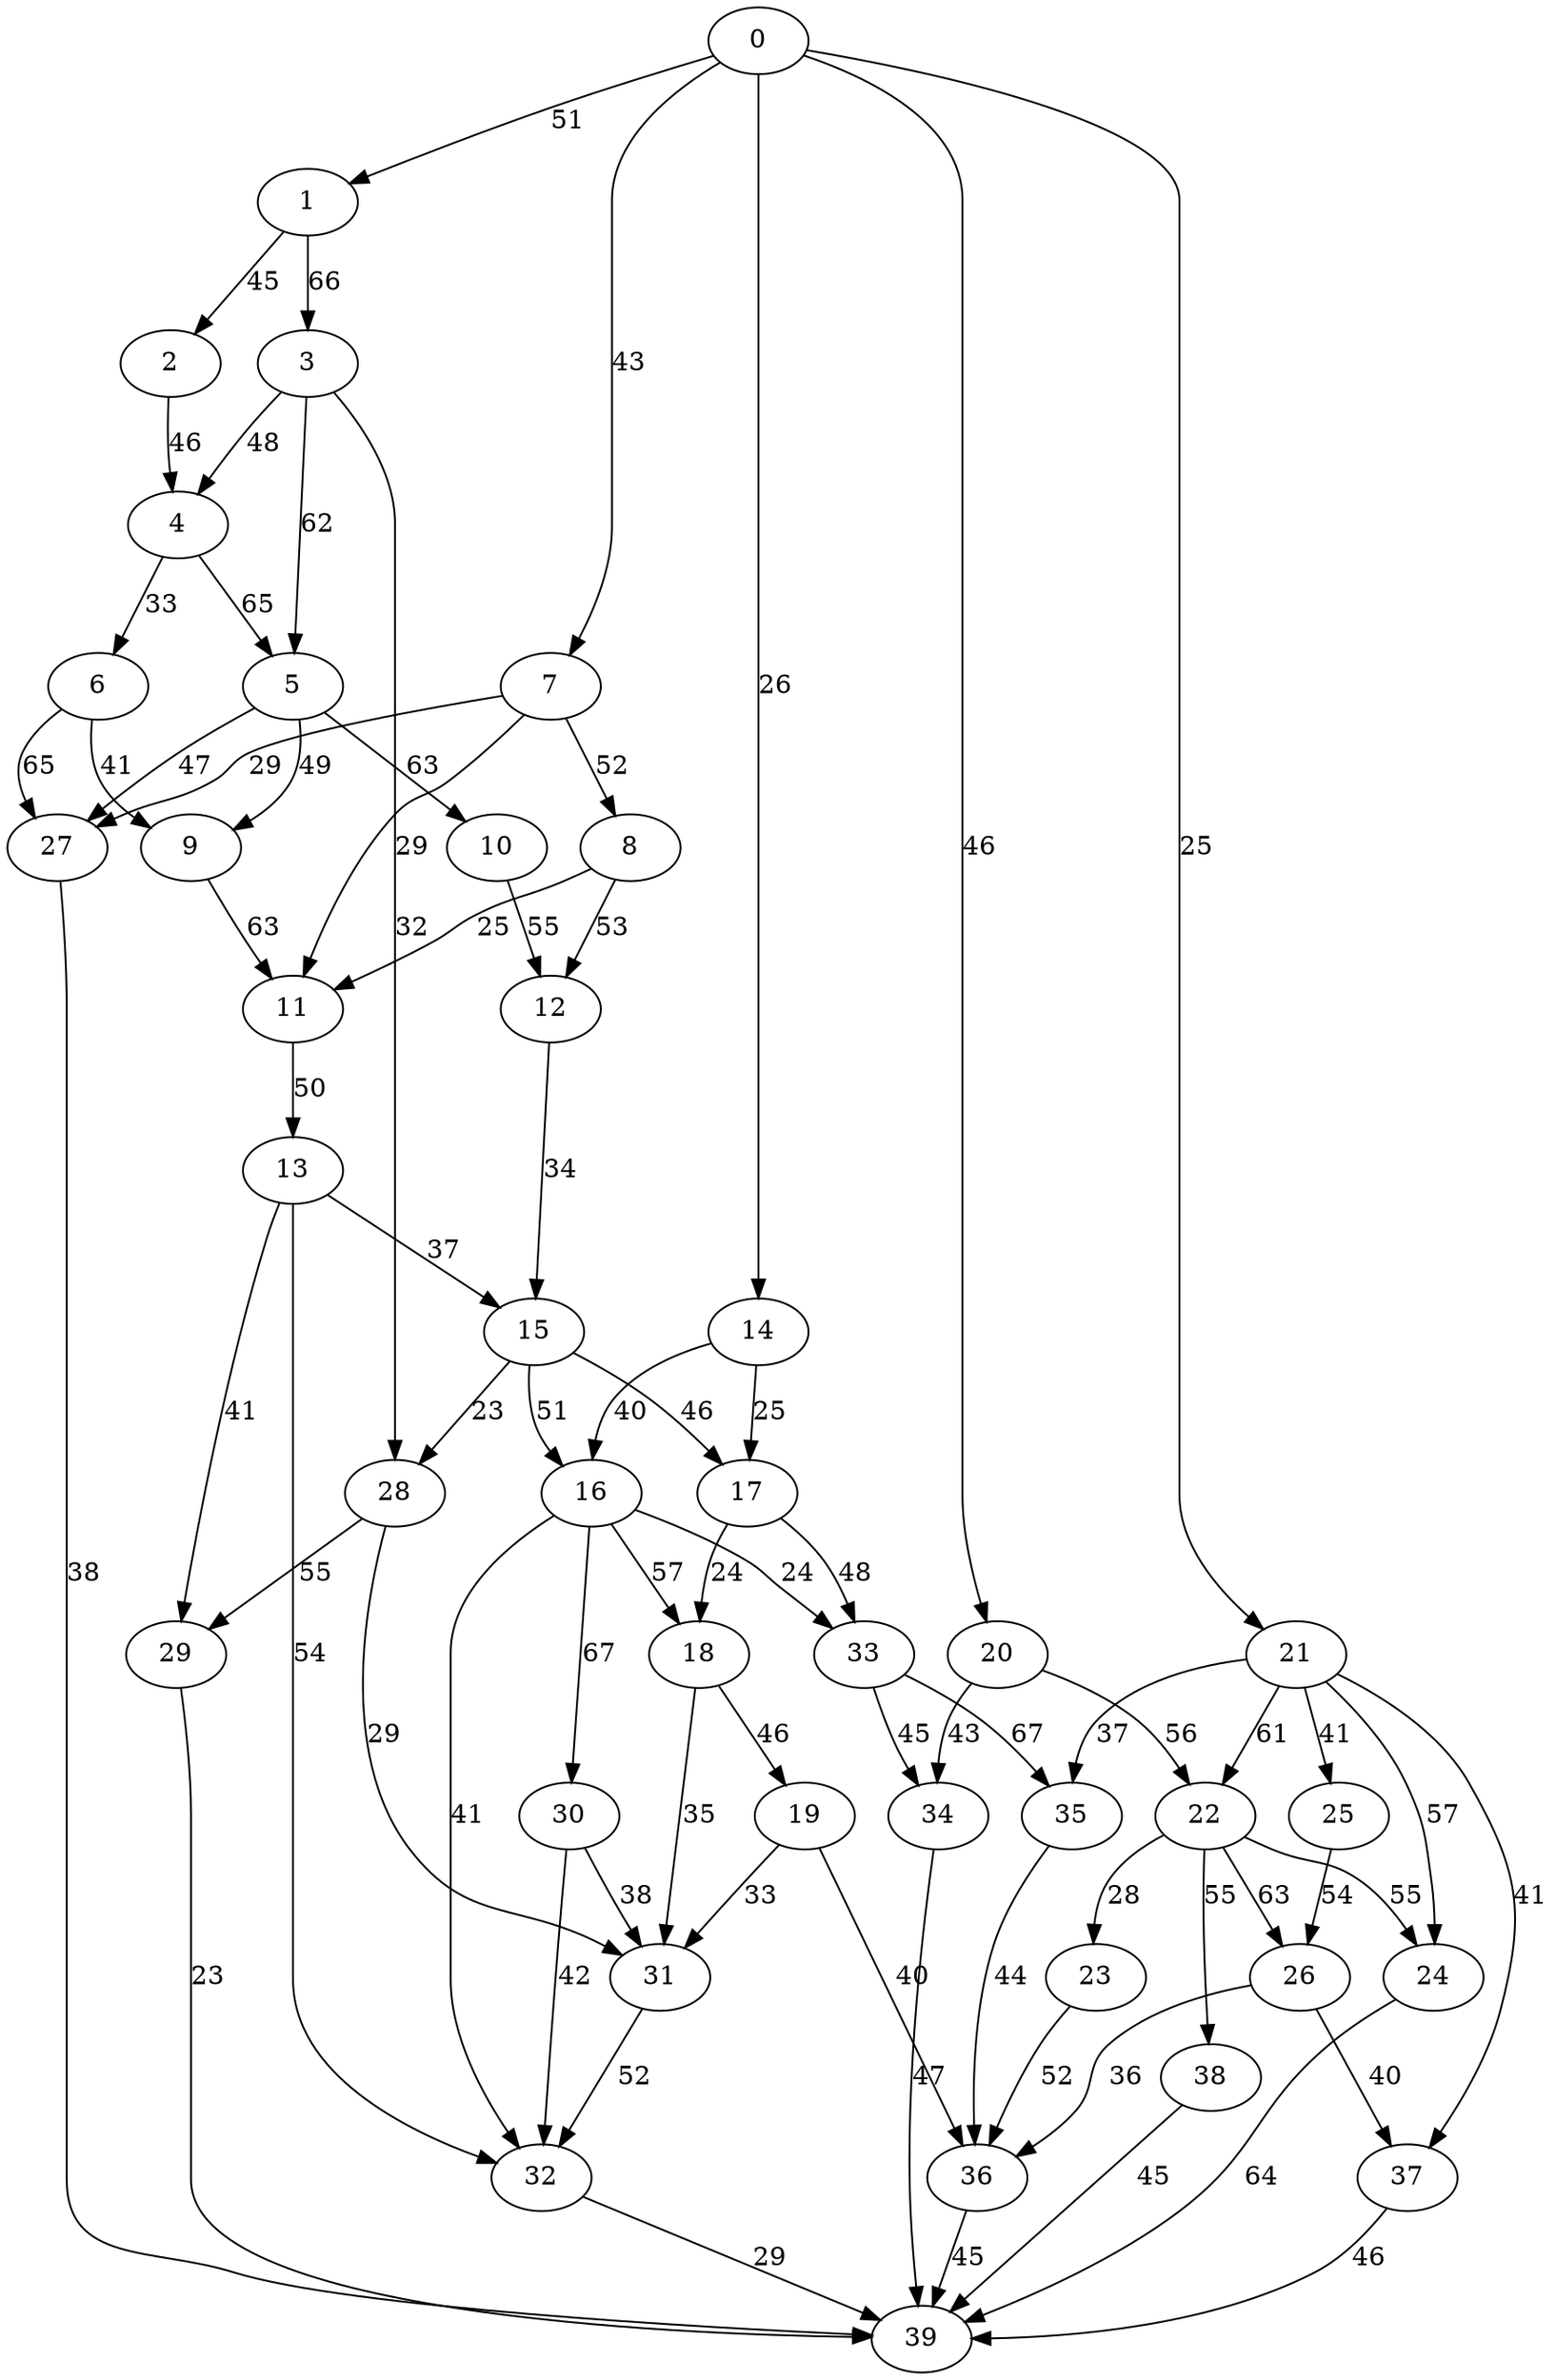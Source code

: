 digraph t40p3r7_9 {
0 -> 1 [ label = 51 ];
0 -> 7 [ label = 43 ];
0 -> 14 [ label = 26 ];
0 -> 20 [ label = 46 ];
0 -> 21 [ label = 25 ];
1 -> 2 [ label = 45 ];
1 -> 3 [ label = 66 ];
2 -> 4 [ label = 46 ];
3 -> 4 [ label = 48 ];
3 -> 5 [ label = 62 ];
3 -> 28 [ label = 32 ];
4 -> 5 [ label = 65 ];
4 -> 6 [ label = 33 ];
5 -> 9 [ label = 49 ];
5 -> 10 [ label = 63 ];
5 -> 27 [ label = 47 ];
6 -> 9 [ label = 41 ];
6 -> 27 [ label = 65 ];
7 -> 8 [ label = 52 ];
7 -> 11 [ label = 29 ];
7 -> 27 [ label = 29 ];
8 -> 11 [ label = 25 ];
8 -> 12 [ label = 53 ];
9 -> 11 [ label = 63 ];
10 -> 12 [ label = 55 ];
11 -> 13 [ label = 50 ];
12 -> 15 [ label = 34 ];
13 -> 15 [ label = 37 ];
13 -> 29 [ label = 41 ];
13 -> 32 [ label = 54 ];
14 -> 16 [ label = 40 ];
14 -> 17 [ label = 25 ];
15 -> 16 [ label = 51 ];
15 -> 17 [ label = 46 ];
15 -> 28 [ label = 23 ];
16 -> 18 [ label = 57 ];
16 -> 30 [ label = 67 ];
16 -> 32 [ label = 41 ];
16 -> 33 [ label = 24 ];
17 -> 18 [ label = 24 ];
17 -> 33 [ label = 48 ];
18 -> 19 [ label = 46 ];
18 -> 31 [ label = 35 ];
19 -> 31 [ label = 33 ];
19 -> 36 [ label = 40 ];
20 -> 22 [ label = 56 ];
20 -> 34 [ label = 43 ];
21 -> 22 [ label = 61 ];
21 -> 24 [ label = 57 ];
21 -> 25 [ label = 41 ];
21 -> 35 [ label = 37 ];
21 -> 37 [ label = 41 ];
22 -> 23 [ label = 28 ];
22 -> 24 [ label = 55 ];
22 -> 26 [ label = 63 ];
22 -> 38 [ label = 55 ];
23 -> 36 [ label = 52 ];
24 -> 39 [ label = 64 ];
25 -> 26 [ label = 54 ];
26 -> 36 [ label = 36 ];
26 -> 37 [ label = 40 ];
27 -> 39 [ label = 38 ];
28 -> 29 [ label = 55 ];
28 -> 31 [ label = 29 ];
29 -> 39 [ label = 23 ];
30 -> 31 [ label = 38 ];
30 -> 32 [ label = 42 ];
31 -> 32 [ label = 52 ];
32 -> 39 [ label = 29 ];
33 -> 34 [ label = 45 ];
33 -> 35 [ label = 67 ];
34 -> 39 [ label = 47 ];
35 -> 36 [ label = 44 ];
36 -> 39 [ label = 45 ];
37 -> 39 [ label = 46 ];
38 -> 39 [ label = 45 ];
 }

